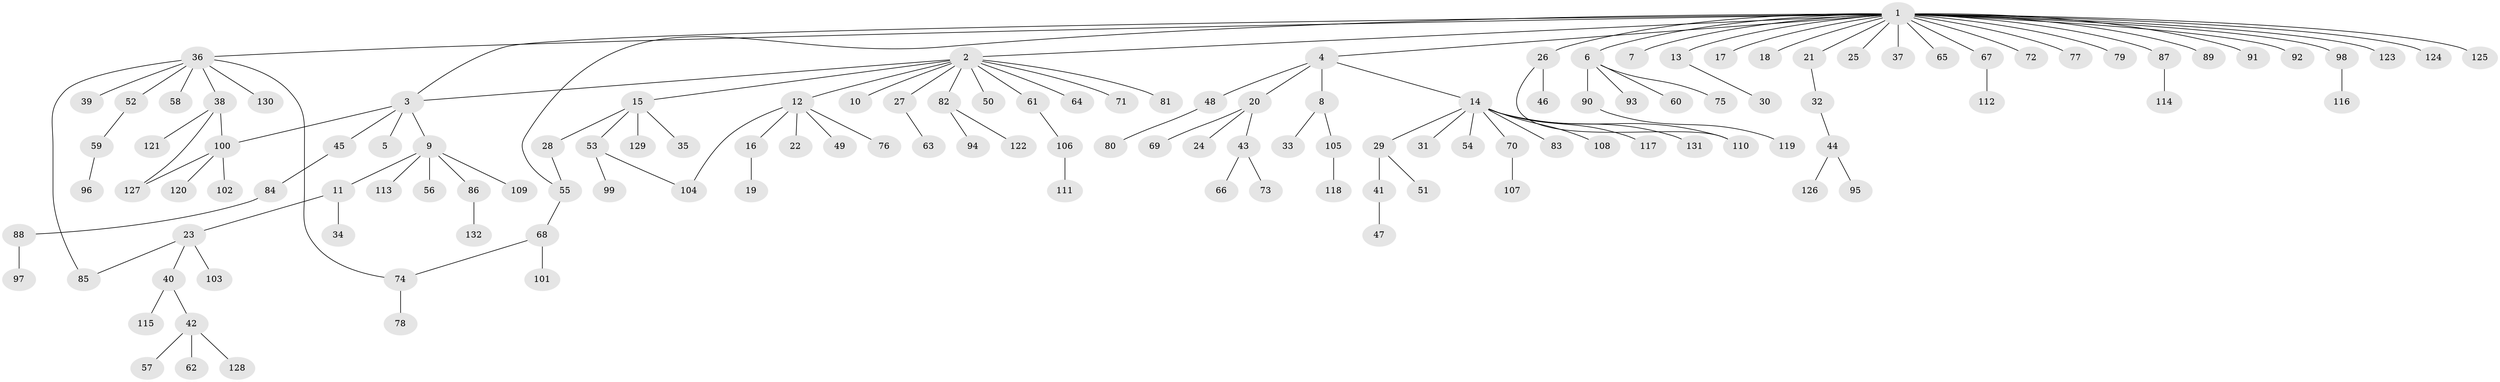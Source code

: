 // coarse degree distribution, {10: 0.01818181818181818, 7: 0.01818181818181818, 5: 0.01818181818181818, 8: 0.01818181818181818, 3: 0.14545454545454545, 2: 0.32727272727272727, 4: 0.05454545454545454, 1: 0.4}
// Generated by graph-tools (version 1.1) at 2025/50/03/04/25 22:50:12]
// undirected, 132 vertices, 139 edges
graph export_dot {
  node [color=gray90,style=filled];
  1;
  2;
  3;
  4;
  5;
  6;
  7;
  8;
  9;
  10;
  11;
  12;
  13;
  14;
  15;
  16;
  17;
  18;
  19;
  20;
  21;
  22;
  23;
  24;
  25;
  26;
  27;
  28;
  29;
  30;
  31;
  32;
  33;
  34;
  35;
  36;
  37;
  38;
  39;
  40;
  41;
  42;
  43;
  44;
  45;
  46;
  47;
  48;
  49;
  50;
  51;
  52;
  53;
  54;
  55;
  56;
  57;
  58;
  59;
  60;
  61;
  62;
  63;
  64;
  65;
  66;
  67;
  68;
  69;
  70;
  71;
  72;
  73;
  74;
  75;
  76;
  77;
  78;
  79;
  80;
  81;
  82;
  83;
  84;
  85;
  86;
  87;
  88;
  89;
  90;
  91;
  92;
  93;
  94;
  95;
  96;
  97;
  98;
  99;
  100;
  101;
  102;
  103;
  104;
  105;
  106;
  107;
  108;
  109;
  110;
  111;
  112;
  113;
  114;
  115;
  116;
  117;
  118;
  119;
  120;
  121;
  122;
  123;
  124;
  125;
  126;
  127;
  128;
  129;
  130;
  131;
  132;
  1 -- 2;
  1 -- 3;
  1 -- 4;
  1 -- 6;
  1 -- 7;
  1 -- 13;
  1 -- 17;
  1 -- 18;
  1 -- 21;
  1 -- 25;
  1 -- 26;
  1 -- 36;
  1 -- 37;
  1 -- 55;
  1 -- 65;
  1 -- 67;
  1 -- 72;
  1 -- 77;
  1 -- 79;
  1 -- 87;
  1 -- 89;
  1 -- 91;
  1 -- 92;
  1 -- 98;
  1 -- 123;
  1 -- 124;
  1 -- 125;
  2 -- 3;
  2 -- 10;
  2 -- 12;
  2 -- 15;
  2 -- 27;
  2 -- 50;
  2 -- 61;
  2 -- 64;
  2 -- 71;
  2 -- 81;
  2 -- 82;
  3 -- 5;
  3 -- 9;
  3 -- 45;
  3 -- 100;
  4 -- 8;
  4 -- 14;
  4 -- 20;
  4 -- 48;
  6 -- 60;
  6 -- 75;
  6 -- 90;
  6 -- 93;
  8 -- 33;
  8 -- 105;
  9 -- 11;
  9 -- 56;
  9 -- 86;
  9 -- 109;
  9 -- 113;
  11 -- 23;
  11 -- 34;
  12 -- 16;
  12 -- 22;
  12 -- 49;
  12 -- 76;
  12 -- 104;
  13 -- 30;
  14 -- 29;
  14 -- 31;
  14 -- 54;
  14 -- 70;
  14 -- 83;
  14 -- 108;
  14 -- 110;
  14 -- 117;
  14 -- 131;
  15 -- 28;
  15 -- 35;
  15 -- 53;
  15 -- 129;
  16 -- 19;
  20 -- 24;
  20 -- 43;
  20 -- 69;
  21 -- 32;
  23 -- 40;
  23 -- 85;
  23 -- 103;
  26 -- 46;
  26 -- 110;
  27 -- 63;
  28 -- 55;
  29 -- 41;
  29 -- 51;
  32 -- 44;
  36 -- 38;
  36 -- 39;
  36 -- 52;
  36 -- 58;
  36 -- 74;
  36 -- 85;
  36 -- 130;
  38 -- 100;
  38 -- 121;
  38 -- 127;
  40 -- 42;
  40 -- 115;
  41 -- 47;
  42 -- 57;
  42 -- 62;
  42 -- 128;
  43 -- 66;
  43 -- 73;
  44 -- 95;
  44 -- 126;
  45 -- 84;
  48 -- 80;
  52 -- 59;
  53 -- 99;
  53 -- 104;
  55 -- 68;
  59 -- 96;
  61 -- 106;
  67 -- 112;
  68 -- 74;
  68 -- 101;
  70 -- 107;
  74 -- 78;
  82 -- 94;
  82 -- 122;
  84 -- 88;
  86 -- 132;
  87 -- 114;
  88 -- 97;
  90 -- 119;
  98 -- 116;
  100 -- 102;
  100 -- 120;
  100 -- 127;
  105 -- 118;
  106 -- 111;
}

